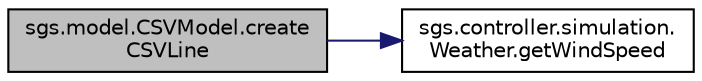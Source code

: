 digraph "sgs.model.CSVModel.createCSVLine"
{
  edge [fontname="Helvetica",fontsize="10",labelfontname="Helvetica",labelfontsize="10"];
  node [fontname="Helvetica",fontsize="10",shape=record];
  rankdir="LR";
  Node1 [label="sgs.model.CSVModel.create\lCSVLine",height=0.2,width=0.4,color="black", fillcolor="grey75", style="filled" fontcolor="black"];
  Node1 -> Node2 [color="midnightblue",fontsize="10",style="solid",fontname="Helvetica"];
  Node2 [label="sgs.controller.simulation.\lWeather.getWindSpeed",height=0.2,width=0.4,color="black", fillcolor="white", style="filled",URL="$classsgs_1_1controller_1_1simulation_1_1_weather.html#a9d36b8f3f17b3f343fae34e0bf7ed23b"];
}
